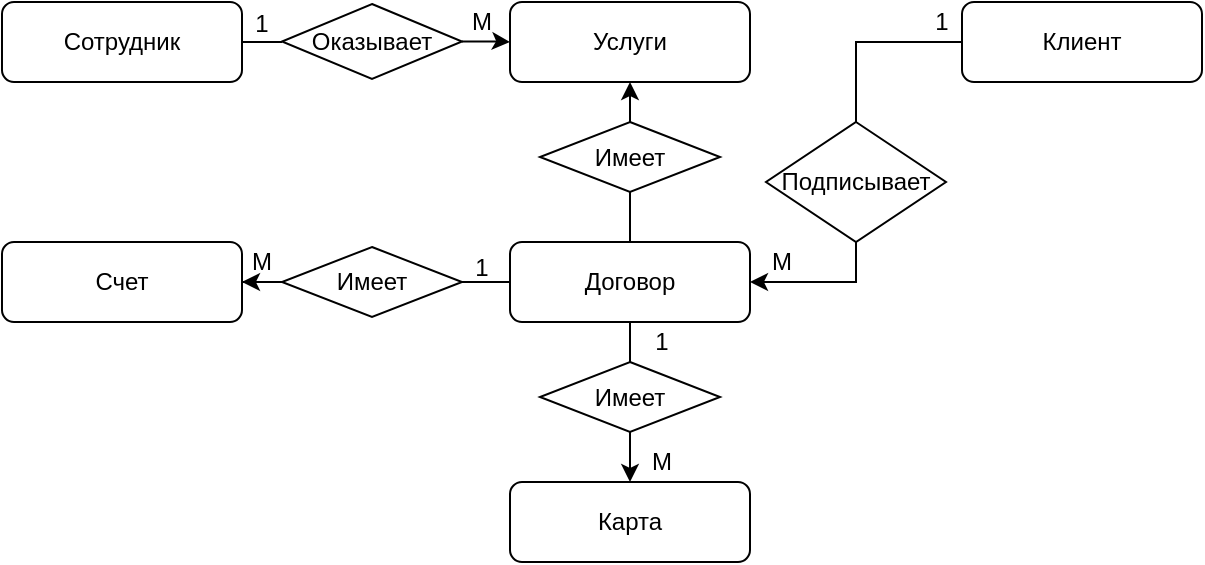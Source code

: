 <mxfile version="17.1.2" type="github">
  <diagram id="C5RBs43oDa-KdzZeNtuy" name="Page-1">
    <mxGraphModel dx="1422" dy="762" grid="1" gridSize="10" guides="1" tooltips="1" connect="1" arrows="1" fold="1" page="1" pageScale="1" pageWidth="827" pageHeight="1169" math="0" shadow="0">
      <root>
        <mxCell id="WIyWlLk6GJQsqaUBKTNV-0" />
        <mxCell id="WIyWlLk6GJQsqaUBKTNV-1" parent="WIyWlLk6GJQsqaUBKTNV-0" />
        <mxCell id="PTtKOrncyvLXKF94AORF-5" style="edgeStyle=orthogonalEdgeStyle;rounded=0;orthogonalLoop=1;jettySize=auto;html=1;exitX=0.5;exitY=0;exitDx=0;exitDy=0;entryX=0.5;entryY=1;entryDx=0;entryDy=0;" edge="1" parent="WIyWlLk6GJQsqaUBKTNV-1" source="PTtKOrncyvLXKF94AORF-0" target="WIyWlLk6GJQsqaUBKTNV-3">
          <mxGeometry relative="1" as="geometry">
            <mxPoint x="450" y="180" as="targetPoint" />
          </mxGeometry>
        </mxCell>
        <mxCell id="WIyWlLk6GJQsqaUBKTNV-3" value="Услуги" style="rounded=1;whiteSpace=wrap;html=1;fontSize=12;glass=0;strokeWidth=1;shadow=0;" parent="WIyWlLk6GJQsqaUBKTNV-1" vertex="1">
          <mxGeometry x="354" y="80" width="120" height="40" as="geometry" />
        </mxCell>
        <mxCell id="PTtKOrncyvLXKF94AORF-7" style="edgeStyle=orthogonalEdgeStyle;rounded=0;orthogonalLoop=1;jettySize=auto;html=1;entryX=1;entryY=0.5;entryDx=0;entryDy=0;startArrow=none;" edge="1" parent="WIyWlLk6GJQsqaUBKTNV-1" source="PTtKOrncyvLXKF94AORF-16" target="PTtKOrncyvLXKF94AORF-6">
          <mxGeometry relative="1" as="geometry" />
        </mxCell>
        <mxCell id="PTtKOrncyvLXKF94AORF-10" style="edgeStyle=orthogonalEdgeStyle;rounded=0;orthogonalLoop=1;jettySize=auto;html=1;entryX=0.5;entryY=0;entryDx=0;entryDy=0;startArrow=none;" edge="1" parent="WIyWlLk6GJQsqaUBKTNV-1" source="PTtKOrncyvLXKF94AORF-18" target="PTtKOrncyvLXKF94AORF-9">
          <mxGeometry relative="1" as="geometry" />
        </mxCell>
        <mxCell id="PTtKOrncyvLXKF94AORF-13" style="edgeStyle=orthogonalEdgeStyle;rounded=0;orthogonalLoop=1;jettySize=auto;html=1;exitX=0;exitY=0.5;exitDx=0;exitDy=0;entryX=1;entryY=0.5;entryDx=0;entryDy=0;" edge="1" parent="WIyWlLk6GJQsqaUBKTNV-1" source="PTtKOrncyvLXKF94AORF-11" target="PTtKOrncyvLXKF94AORF-0">
          <mxGeometry relative="1" as="geometry">
            <mxPoint x="670" y="230" as="targetPoint" />
          </mxGeometry>
        </mxCell>
        <mxCell id="PTtKOrncyvLXKF94AORF-0" value="Договор" style="rounded=1;whiteSpace=wrap;html=1;fontSize=12;glass=0;strokeWidth=1;shadow=0;" vertex="1" parent="WIyWlLk6GJQsqaUBKTNV-1">
          <mxGeometry x="354" y="200" width="120" height="40" as="geometry" />
        </mxCell>
        <mxCell id="PTtKOrncyvLXKF94AORF-2" style="edgeStyle=orthogonalEdgeStyle;rounded=0;orthogonalLoop=1;jettySize=auto;html=1;entryX=0;entryY=0.5;entryDx=0;entryDy=0;startArrow=none;" edge="1" parent="WIyWlLk6GJQsqaUBKTNV-1" source="PTtKOrncyvLXKF94AORF-14" target="WIyWlLk6GJQsqaUBKTNV-3">
          <mxGeometry relative="1" as="geometry" />
        </mxCell>
        <mxCell id="PTtKOrncyvLXKF94AORF-1" value="Сотрудник" style="rounded=1;whiteSpace=wrap;html=1;fontSize=12;glass=0;strokeWidth=1;shadow=0;" vertex="1" parent="WIyWlLk6GJQsqaUBKTNV-1">
          <mxGeometry x="100" y="80" width="120" height="40" as="geometry" />
        </mxCell>
        <mxCell id="PTtKOrncyvLXKF94AORF-6" value="Счет" style="rounded=1;whiteSpace=wrap;html=1;fontSize=12;glass=0;strokeWidth=1;shadow=0;" vertex="1" parent="WIyWlLk6GJQsqaUBKTNV-1">
          <mxGeometry x="100" y="200" width="120" height="40" as="geometry" />
        </mxCell>
        <mxCell id="PTtKOrncyvLXKF94AORF-9" value="Карта" style="rounded=1;whiteSpace=wrap;html=1;fontSize=12;glass=0;strokeWidth=1;shadow=0;" vertex="1" parent="WIyWlLk6GJQsqaUBKTNV-1">
          <mxGeometry x="354" y="320" width="120" height="40" as="geometry" />
        </mxCell>
        <mxCell id="PTtKOrncyvLXKF94AORF-11" value="Клиент" style="rounded=1;whiteSpace=wrap;html=1;fontSize=12;glass=0;strokeWidth=1;shadow=0;" vertex="1" parent="WIyWlLk6GJQsqaUBKTNV-1">
          <mxGeometry x="580" y="80" width="120" height="40" as="geometry" />
        </mxCell>
        <mxCell id="PTtKOrncyvLXKF94AORF-14" value="Оказывает" style="rhombus;whiteSpace=wrap;html=1;fontSize=12;" vertex="1" parent="WIyWlLk6GJQsqaUBKTNV-1">
          <mxGeometry x="240" y="81" width="90" height="37.5" as="geometry" />
        </mxCell>
        <mxCell id="PTtKOrncyvLXKF94AORF-15" value="" style="edgeStyle=orthogonalEdgeStyle;rounded=0;orthogonalLoop=1;jettySize=auto;html=1;entryX=0;entryY=0.5;entryDx=0;entryDy=0;endArrow=none;" edge="1" parent="WIyWlLk6GJQsqaUBKTNV-1" source="PTtKOrncyvLXKF94AORF-1" target="PTtKOrncyvLXKF94AORF-14">
          <mxGeometry relative="1" as="geometry">
            <mxPoint x="250" y="100" as="sourcePoint" />
            <mxPoint x="354" y="100" as="targetPoint" />
          </mxGeometry>
        </mxCell>
        <mxCell id="PTtKOrncyvLXKF94AORF-16" value="Имеет" style="rhombus;whiteSpace=wrap;html=1;fontSize=12;" vertex="1" parent="WIyWlLk6GJQsqaUBKTNV-1">
          <mxGeometry x="240" y="202.5" width="90" height="35" as="geometry" />
        </mxCell>
        <mxCell id="PTtKOrncyvLXKF94AORF-17" value="" style="edgeStyle=orthogonalEdgeStyle;rounded=0;orthogonalLoop=1;jettySize=auto;html=1;entryX=1;entryY=0.5;entryDx=0;entryDy=0;endArrow=none;" edge="1" parent="WIyWlLk6GJQsqaUBKTNV-1" source="PTtKOrncyvLXKF94AORF-0" target="PTtKOrncyvLXKF94AORF-16">
          <mxGeometry relative="1" as="geometry">
            <mxPoint x="354" y="220" as="sourcePoint" />
            <mxPoint x="220" y="220" as="targetPoint" />
          </mxGeometry>
        </mxCell>
        <mxCell id="PTtKOrncyvLXKF94AORF-18" value="Имеет" style="rhombus;whiteSpace=wrap;html=1;fontSize=12;" vertex="1" parent="WIyWlLk6GJQsqaUBKTNV-1">
          <mxGeometry x="369" y="260" width="90" height="35" as="geometry" />
        </mxCell>
        <mxCell id="PTtKOrncyvLXKF94AORF-19" value="" style="edgeStyle=orthogonalEdgeStyle;rounded=0;orthogonalLoop=1;jettySize=auto;html=1;entryX=0.5;entryY=0;entryDx=0;entryDy=0;endArrow=none;" edge="1" parent="WIyWlLk6GJQsqaUBKTNV-1" source="PTtKOrncyvLXKF94AORF-0" target="PTtKOrncyvLXKF94AORF-18">
          <mxGeometry relative="1" as="geometry">
            <mxPoint x="414" y="240" as="sourcePoint" />
            <mxPoint x="414" y="310" as="targetPoint" />
          </mxGeometry>
        </mxCell>
        <mxCell id="PTtKOrncyvLXKF94AORF-20" value="Подписывает" style="rhombus;whiteSpace=wrap;html=1;fontSize=12;" vertex="1" parent="WIyWlLk6GJQsqaUBKTNV-1">
          <mxGeometry x="482" y="140" width="90" height="60" as="geometry" />
        </mxCell>
        <mxCell id="PTtKOrncyvLXKF94AORF-21" value="Имеет" style="rhombus;whiteSpace=wrap;html=1;fontSize=12;" vertex="1" parent="WIyWlLk6GJQsqaUBKTNV-1">
          <mxGeometry x="369" y="140" width="90" height="35" as="geometry" />
        </mxCell>
        <mxCell id="PTtKOrncyvLXKF94AORF-24" value="1" style="text;html=1;strokeColor=none;fillColor=none;align=center;verticalAlign=middle;whiteSpace=wrap;rounded=0;fontSize=12;" vertex="1" parent="WIyWlLk6GJQsqaUBKTNV-1">
          <mxGeometry x="550" y="80" width="40" height="20" as="geometry" />
        </mxCell>
        <mxCell id="PTtKOrncyvLXKF94AORF-25" value="M" style="text;html=1;strokeColor=none;fillColor=none;align=center;verticalAlign=middle;whiteSpace=wrap;rounded=0;fontSize=12;" vertex="1" parent="WIyWlLk6GJQsqaUBKTNV-1">
          <mxGeometry x="470" y="200" width="40" height="20" as="geometry" />
        </mxCell>
        <mxCell id="PTtKOrncyvLXKF94AORF-26" value="M" style="text;html=1;strokeColor=none;fillColor=none;align=center;verticalAlign=middle;whiteSpace=wrap;rounded=0;fontSize=12;" vertex="1" parent="WIyWlLk6GJQsqaUBKTNV-1">
          <mxGeometry x="410" y="300" width="40" height="20" as="geometry" />
        </mxCell>
        <mxCell id="PTtKOrncyvLXKF94AORF-27" value="1" style="text;html=1;strokeColor=none;fillColor=none;align=center;verticalAlign=middle;whiteSpace=wrap;rounded=0;fontSize=12;" vertex="1" parent="WIyWlLk6GJQsqaUBKTNV-1">
          <mxGeometry x="410" y="240" width="40" height="20" as="geometry" />
        </mxCell>
        <mxCell id="PTtKOrncyvLXKF94AORF-28" value="1" style="text;html=1;strokeColor=none;fillColor=none;align=center;verticalAlign=middle;whiteSpace=wrap;rounded=0;fontSize=12;" vertex="1" parent="WIyWlLk6GJQsqaUBKTNV-1">
          <mxGeometry x="320" y="202.5" width="40" height="20" as="geometry" />
        </mxCell>
        <mxCell id="PTtKOrncyvLXKF94AORF-29" value="M" style="text;html=1;strokeColor=none;fillColor=none;align=center;verticalAlign=middle;whiteSpace=wrap;rounded=0;fontSize=12;" vertex="1" parent="WIyWlLk6GJQsqaUBKTNV-1">
          <mxGeometry x="210" y="200" width="40" height="20" as="geometry" />
        </mxCell>
        <mxCell id="PTtKOrncyvLXKF94AORF-30" value="1" style="text;html=1;strokeColor=none;fillColor=none;align=center;verticalAlign=middle;whiteSpace=wrap;rounded=0;fontSize=12;" vertex="1" parent="WIyWlLk6GJQsqaUBKTNV-1">
          <mxGeometry x="210" y="81" width="40" height="20" as="geometry" />
        </mxCell>
        <mxCell id="PTtKOrncyvLXKF94AORF-31" value="M" style="text;html=1;strokeColor=none;fillColor=none;align=center;verticalAlign=middle;whiteSpace=wrap;rounded=0;fontSize=12;" vertex="1" parent="WIyWlLk6GJQsqaUBKTNV-1">
          <mxGeometry x="320" y="80" width="40" height="20" as="geometry" />
        </mxCell>
      </root>
    </mxGraphModel>
  </diagram>
</mxfile>
